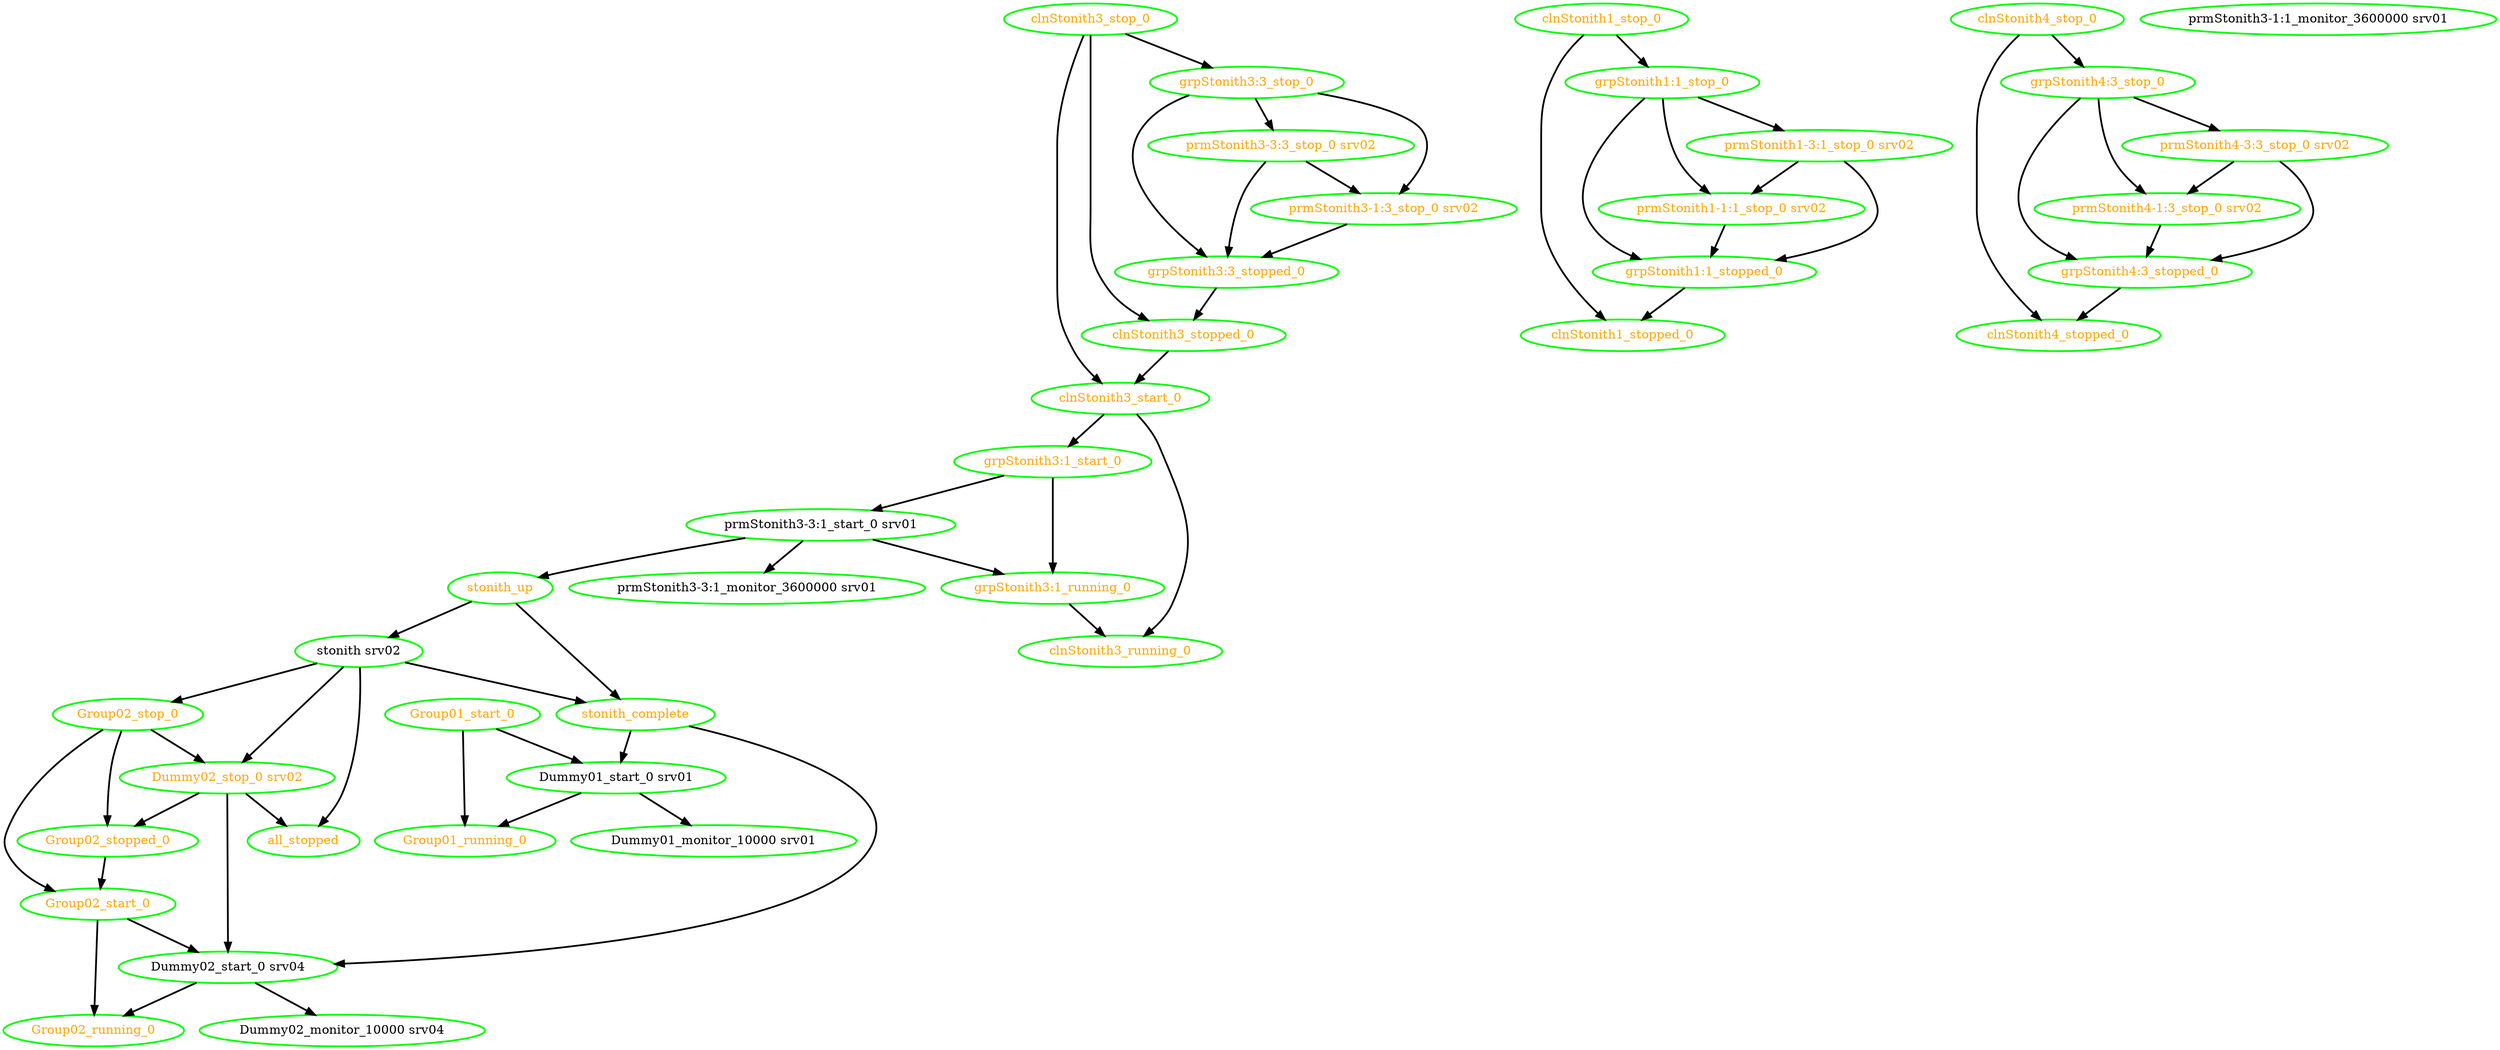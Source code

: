 digraph "g" {
"Dummy01_monitor_10000 srv01" [ style=bold color="green" fontcolor="black"  ]
"Dummy01_start_0 srv01" -> "Dummy01_monitor_10000 srv01" [ style = bold]
"Dummy01_start_0 srv01" -> "Group01_running_0" [ style = bold]
"Dummy01_start_0 srv01" [ style=bold color="green" fontcolor="black"  ]
"Dummy02_monitor_10000 srv04" [ style=bold color="green" fontcolor="black"  ]
"Dummy02_start_0 srv04" -> "Dummy02_monitor_10000 srv04" [ style = bold]
"Dummy02_start_0 srv04" -> "Group02_running_0" [ style = bold]
"Dummy02_start_0 srv04" [ style=bold color="green" fontcolor="black"  ]
"Dummy02_stop_0 srv02" -> "Dummy02_start_0 srv04" [ style = bold]
"Dummy02_stop_0 srv02" -> "Group02_stopped_0" [ style = bold]
"Dummy02_stop_0 srv02" -> "all_stopped" [ style = bold]
"Dummy02_stop_0 srv02" [ style=bold color="green" fontcolor="orange"  ]
"Group01_running_0" [ style=bold color="green" fontcolor="orange"  ]
"Group01_start_0" -> "Dummy01_start_0 srv01" [ style = bold]
"Group01_start_0" -> "Group01_running_0" [ style = bold]
"Group01_start_0" [ style=bold color="green" fontcolor="orange"  ]
"Group02_running_0" [ style=bold color="green" fontcolor="orange"  ]
"Group02_start_0" -> "Dummy02_start_0 srv04" [ style = bold]
"Group02_start_0" -> "Group02_running_0" [ style = bold]
"Group02_start_0" [ style=bold color="green" fontcolor="orange"  ]
"Group02_stop_0" -> "Dummy02_stop_0 srv02" [ style = bold]
"Group02_stop_0" -> "Group02_start_0" [ style = bold]
"Group02_stop_0" -> "Group02_stopped_0" [ style = bold]
"Group02_stop_0" [ style=bold color="green" fontcolor="orange"  ]
"Group02_stopped_0" -> "Group02_start_0" [ style = bold]
"Group02_stopped_0" [ style=bold color="green" fontcolor="orange"  ]
"all_stopped" [ style=bold color="green" fontcolor="orange"  ]
"clnStonith1_stop_0" -> "clnStonith1_stopped_0" [ style = bold]
"clnStonith1_stop_0" -> "grpStonith1:1_stop_0" [ style = bold]
"clnStonith1_stop_0" [ style=bold color="green" fontcolor="orange"  ]
"clnStonith1_stopped_0" [ style=bold color="green" fontcolor="orange"  ]
"clnStonith3_running_0" [ style=bold color="green" fontcolor="orange"  ]
"clnStonith3_start_0" -> "clnStonith3_running_0" [ style = bold]
"clnStonith3_start_0" -> "grpStonith3:1_start_0" [ style = bold]
"clnStonith3_start_0" [ style=bold color="green" fontcolor="orange"  ]
"clnStonith3_stop_0" -> "clnStonith3_start_0" [ style = bold]
"clnStonith3_stop_0" -> "clnStonith3_stopped_0" [ style = bold]
"clnStonith3_stop_0" -> "grpStonith3:3_stop_0" [ style = bold]
"clnStonith3_stop_0" [ style=bold color="green" fontcolor="orange"  ]
"clnStonith3_stopped_0" -> "clnStonith3_start_0" [ style = bold]
"clnStonith3_stopped_0" [ style=bold color="green" fontcolor="orange"  ]
"clnStonith4_stop_0" -> "clnStonith4_stopped_0" [ style = bold]
"clnStonith4_stop_0" -> "grpStonith4:3_stop_0" [ style = bold]
"clnStonith4_stop_0" [ style=bold color="green" fontcolor="orange"  ]
"clnStonith4_stopped_0" [ style=bold color="green" fontcolor="orange"  ]
"grpStonith1:1_stop_0" -> "grpStonith1:1_stopped_0" [ style = bold]
"grpStonith1:1_stop_0" -> "prmStonith1-1:1_stop_0 srv02" [ style = bold]
"grpStonith1:1_stop_0" -> "prmStonith1-3:1_stop_0 srv02" [ style = bold]
"grpStonith1:1_stop_0" [ style=bold color="green" fontcolor="orange"  ]
"grpStonith1:1_stopped_0" -> "clnStonith1_stopped_0" [ style = bold]
"grpStonith1:1_stopped_0" [ style=bold color="green" fontcolor="orange"  ]
"grpStonith3:1_running_0" -> "clnStonith3_running_0" [ style = bold]
"grpStonith3:1_running_0" [ style=bold color="green" fontcolor="orange"  ]
"grpStonith3:1_start_0" -> "grpStonith3:1_running_0" [ style = bold]
"grpStonith3:1_start_0" -> "prmStonith3-3:1_start_0 srv01" [ style = bold]
"grpStonith3:1_start_0" [ style=bold color="green" fontcolor="orange"  ]
"grpStonith3:3_stop_0" -> "grpStonith3:3_stopped_0" [ style = bold]
"grpStonith3:3_stop_0" -> "prmStonith3-1:3_stop_0 srv02" [ style = bold]
"grpStonith3:3_stop_0" -> "prmStonith3-3:3_stop_0 srv02" [ style = bold]
"grpStonith3:3_stop_0" [ style=bold color="green" fontcolor="orange"  ]
"grpStonith3:3_stopped_0" -> "clnStonith3_stopped_0" [ style = bold]
"grpStonith3:3_stopped_0" [ style=bold color="green" fontcolor="orange"  ]
"grpStonith4:3_stop_0" -> "grpStonith4:3_stopped_0" [ style = bold]
"grpStonith4:3_stop_0" -> "prmStonith4-1:3_stop_0 srv02" [ style = bold]
"grpStonith4:3_stop_0" -> "prmStonith4-3:3_stop_0 srv02" [ style = bold]
"grpStonith4:3_stop_0" [ style=bold color="green" fontcolor="orange"  ]
"grpStonith4:3_stopped_0" -> "clnStonith4_stopped_0" [ style = bold]
"grpStonith4:3_stopped_0" [ style=bold color="green" fontcolor="orange"  ]
"prmStonith1-1:1_stop_0 srv02" -> "grpStonith1:1_stopped_0" [ style = bold]
"prmStonith1-1:1_stop_0 srv02" [ style=bold color="green" fontcolor="orange"  ]
"prmStonith1-3:1_stop_0 srv02" -> "grpStonith1:1_stopped_0" [ style = bold]
"prmStonith1-3:1_stop_0 srv02" -> "prmStonith1-1:1_stop_0 srv02" [ style = bold]
"prmStonith1-3:1_stop_0 srv02" [ style=bold color="green" fontcolor="orange"  ]
"prmStonith3-1:1_monitor_3600000 srv01" [ style=bold color="green" fontcolor="black"  ]
"prmStonith3-1:3_stop_0 srv02" -> "grpStonith3:3_stopped_0" [ style = bold]
"prmStonith3-1:3_stop_0 srv02" [ style=bold color="green" fontcolor="orange"  ]
"prmStonith3-3:1_monitor_3600000 srv01" [ style=bold color="green" fontcolor="black"  ]
"prmStonith3-3:1_start_0 srv01" -> "grpStonith3:1_running_0" [ style = bold]
"prmStonith3-3:1_start_0 srv01" -> "prmStonith3-3:1_monitor_3600000 srv01" [ style = bold]
"prmStonith3-3:1_start_0 srv01" -> "stonith_up" [ style = bold]
"prmStonith3-3:1_start_0 srv01" [ style=bold color="green" fontcolor="black"  ]
"prmStonith3-3:3_stop_0 srv02" -> "grpStonith3:3_stopped_0" [ style = bold]
"prmStonith3-3:3_stop_0 srv02" -> "prmStonith3-1:3_stop_0 srv02" [ style = bold]
"prmStonith3-3:3_stop_0 srv02" [ style=bold color="green" fontcolor="orange"  ]
"prmStonith4-1:3_stop_0 srv02" -> "grpStonith4:3_stopped_0" [ style = bold]
"prmStonith4-1:3_stop_0 srv02" [ style=bold color="green" fontcolor="orange"  ]
"prmStonith4-3:3_stop_0 srv02" -> "grpStonith4:3_stopped_0" [ style = bold]
"prmStonith4-3:3_stop_0 srv02" -> "prmStonith4-1:3_stop_0 srv02" [ style = bold]
"prmStonith4-3:3_stop_0 srv02" [ style=bold color="green" fontcolor="orange"  ]
"stonith srv02" -> "Dummy02_stop_0 srv02" [ style = bold]
"stonith srv02" -> "Group02_stop_0" [ style = bold]
"stonith srv02" -> "all_stopped" [ style = bold]
"stonith srv02" -> "stonith_complete" [ style = bold]
"stonith srv02" [ style=bold color="green" fontcolor="black"  ]
"stonith_complete" -> "Dummy01_start_0 srv01" [ style = bold]
"stonith_complete" -> "Dummy02_start_0 srv04" [ style = bold]
"stonith_complete" [ style=bold color="green" fontcolor="orange"  ]
"stonith_up" -> "stonith srv02" [ style = bold]
"stonith_up" -> "stonith_complete" [ style = bold]
"stonith_up" [ style=bold color="green" fontcolor="orange"  ]
}
